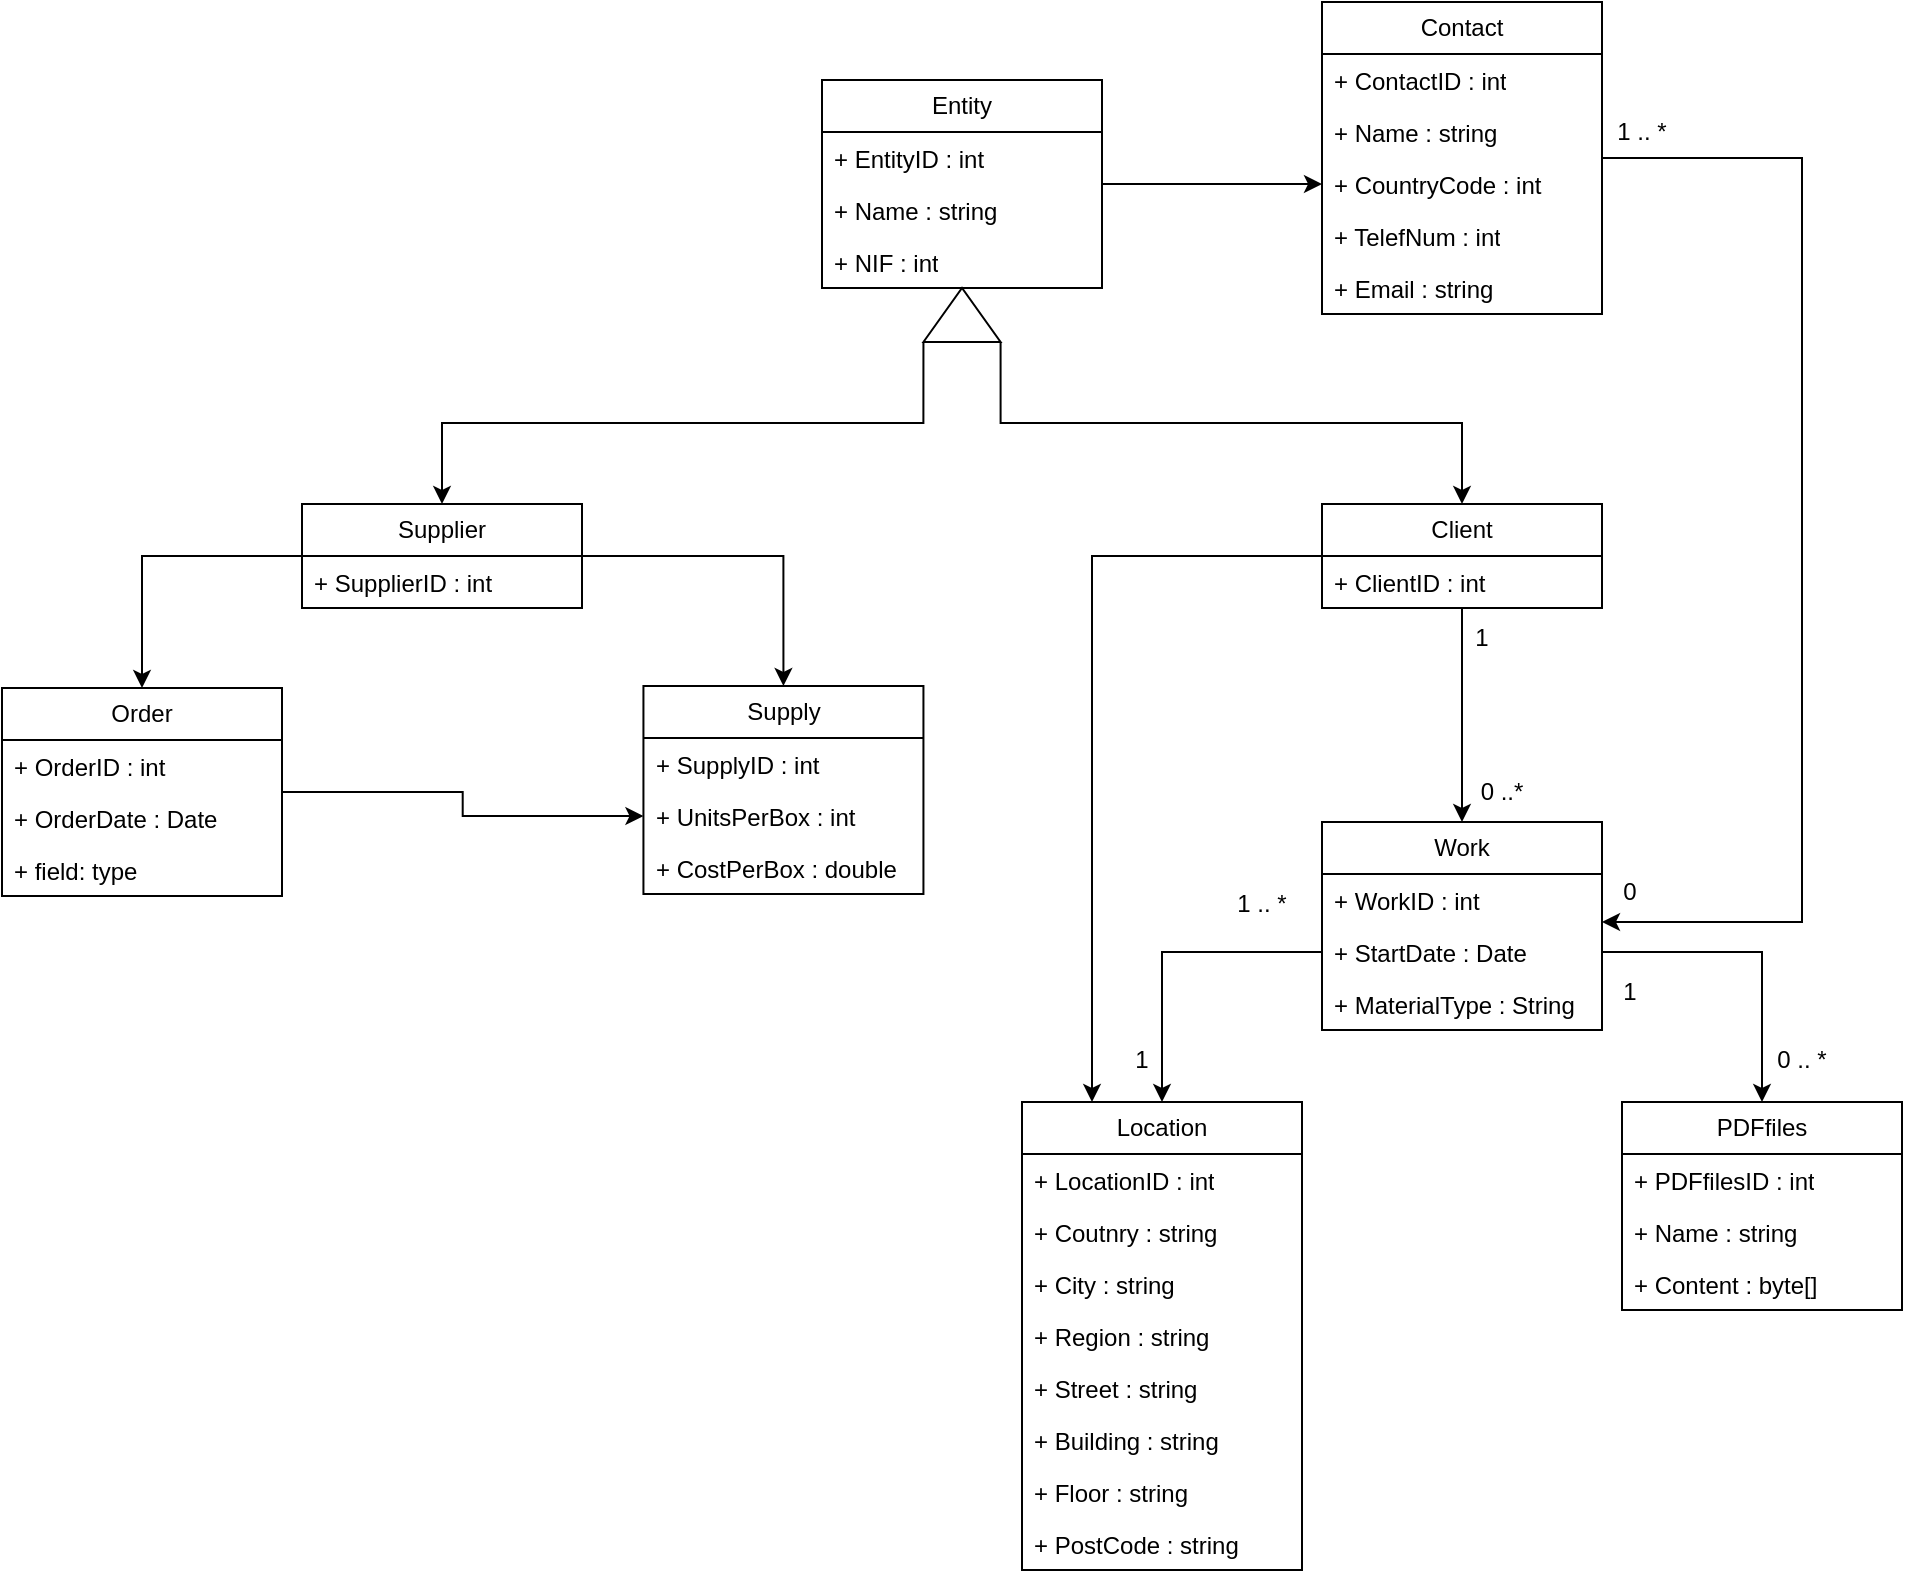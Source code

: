 <mxfile version="26.0.11">
  <diagram id="C5RBs43oDa-KdzZeNtuy" name="Page-1">
    <mxGraphModel dx="1222" dy="671" grid="1" gridSize="10" guides="1" tooltips="1" connect="1" arrows="1" fold="1" page="1" pageScale="1" pageWidth="1169" pageHeight="827" math="0" shadow="0">
      <root>
        <mxCell id="WIyWlLk6GJQsqaUBKTNV-0" />
        <mxCell id="WIyWlLk6GJQsqaUBKTNV-1" parent="WIyWlLk6GJQsqaUBKTNV-0" />
        <mxCell id="I29EygFxFEiByjkY5xdz-70" style="edgeStyle=orthogonalEdgeStyle;rounded=0;orthogonalLoop=1;jettySize=auto;html=1;" edge="1" parent="WIyWlLk6GJQsqaUBKTNV-1" source="I29EygFxFEiByjkY5xdz-0">
          <mxGeometry relative="1" as="geometry">
            <mxPoint x="880" y="480" as="targetPoint" />
            <Array as="points">
              <mxPoint x="980" y="98" />
              <mxPoint x="980" y="480" />
              <mxPoint x="880" y="480" />
            </Array>
          </mxGeometry>
        </mxCell>
        <mxCell id="I29EygFxFEiByjkY5xdz-0" value="Contact" style="swimlane;fontStyle=0;childLayout=stackLayout;horizontal=1;startSize=26;fillColor=none;horizontalStack=0;resizeParent=1;resizeParentMax=0;resizeLast=0;collapsible=1;marginBottom=0;whiteSpace=wrap;html=1;" vertex="1" parent="WIyWlLk6GJQsqaUBKTNV-1">
          <mxGeometry x="740" y="20" width="140" height="156" as="geometry" />
        </mxCell>
        <mxCell id="I29EygFxFEiByjkY5xdz-1" value="&lt;div&gt;+ ContactID : int&lt;/div&gt;&lt;div&gt;&lt;br&gt;&lt;/div&gt;" style="text;strokeColor=none;fillColor=none;align=left;verticalAlign=top;spacingLeft=4;spacingRight=4;overflow=hidden;rotatable=0;points=[[0,0.5],[1,0.5]];portConstraint=eastwest;whiteSpace=wrap;html=1;" vertex="1" parent="I29EygFxFEiByjkY5xdz-0">
          <mxGeometry y="26" width="140" height="26" as="geometry" />
        </mxCell>
        <mxCell id="I29EygFxFEiByjkY5xdz-2" value="+ Name : string" style="text;strokeColor=none;fillColor=none;align=left;verticalAlign=top;spacingLeft=4;spacingRight=4;overflow=hidden;rotatable=0;points=[[0,0.5],[1,0.5]];portConstraint=eastwest;whiteSpace=wrap;html=1;" vertex="1" parent="I29EygFxFEiByjkY5xdz-0">
          <mxGeometry y="52" width="140" height="26" as="geometry" />
        </mxCell>
        <mxCell id="I29EygFxFEiByjkY5xdz-4" value="+ CountryCode : int" style="text;strokeColor=none;fillColor=none;align=left;verticalAlign=top;spacingLeft=4;spacingRight=4;overflow=hidden;rotatable=0;points=[[0,0.5],[1,0.5]];portConstraint=eastwest;whiteSpace=wrap;html=1;" vertex="1" parent="I29EygFxFEiByjkY5xdz-0">
          <mxGeometry y="78" width="140" height="26" as="geometry" />
        </mxCell>
        <mxCell id="I29EygFxFEiByjkY5xdz-3" value="+ TelefNum : int" style="text;strokeColor=none;fillColor=none;align=left;verticalAlign=top;spacingLeft=4;spacingRight=4;overflow=hidden;rotatable=0;points=[[0,0.5],[1,0.5]];portConstraint=eastwest;whiteSpace=wrap;html=1;" vertex="1" parent="I29EygFxFEiByjkY5xdz-0">
          <mxGeometry y="104" width="140" height="26" as="geometry" />
        </mxCell>
        <mxCell id="I29EygFxFEiByjkY5xdz-5" value="+ Email : string" style="text;strokeColor=none;fillColor=none;align=left;verticalAlign=top;spacingLeft=4;spacingRight=4;overflow=hidden;rotatable=0;points=[[0,0.5],[1,0.5]];portConstraint=eastwest;whiteSpace=wrap;html=1;" vertex="1" parent="I29EygFxFEiByjkY5xdz-0">
          <mxGeometry y="130" width="140" height="26" as="geometry" />
        </mxCell>
        <mxCell id="I29EygFxFEiByjkY5xdz-6" value="Location" style="swimlane;fontStyle=0;childLayout=stackLayout;horizontal=1;startSize=26;fillColor=none;horizontalStack=0;resizeParent=1;resizeParentMax=0;resizeLast=0;collapsible=1;marginBottom=0;whiteSpace=wrap;html=1;" vertex="1" parent="WIyWlLk6GJQsqaUBKTNV-1">
          <mxGeometry x="590" y="570" width="140" height="234" as="geometry" />
        </mxCell>
        <mxCell id="I29EygFxFEiByjkY5xdz-7" value="&lt;div&gt;+ LocationID : int&lt;/div&gt;&lt;div&gt;&lt;br&gt;&lt;/div&gt;" style="text;strokeColor=none;fillColor=none;align=left;verticalAlign=top;spacingLeft=4;spacingRight=4;overflow=hidden;rotatable=0;points=[[0,0.5],[1,0.5]];portConstraint=eastwest;whiteSpace=wrap;html=1;" vertex="1" parent="I29EygFxFEiByjkY5xdz-6">
          <mxGeometry y="26" width="140" height="26" as="geometry" />
        </mxCell>
        <mxCell id="I29EygFxFEiByjkY5xdz-8" value="+ Coutnry : string" style="text;strokeColor=none;fillColor=none;align=left;verticalAlign=top;spacingLeft=4;spacingRight=4;overflow=hidden;rotatable=0;points=[[0,0.5],[1,0.5]];portConstraint=eastwest;whiteSpace=wrap;html=1;" vertex="1" parent="I29EygFxFEiByjkY5xdz-6">
          <mxGeometry y="52" width="140" height="26" as="geometry" />
        </mxCell>
        <mxCell id="I29EygFxFEiByjkY5xdz-9" value="+ City : string" style="text;strokeColor=none;fillColor=none;align=left;verticalAlign=top;spacingLeft=4;spacingRight=4;overflow=hidden;rotatable=0;points=[[0,0.5],[1,0.5]];portConstraint=eastwest;whiteSpace=wrap;html=1;" vertex="1" parent="I29EygFxFEiByjkY5xdz-6">
          <mxGeometry y="78" width="140" height="26" as="geometry" />
        </mxCell>
        <mxCell id="I29EygFxFEiByjkY5xdz-11" value="+ Region : string" style="text;strokeColor=none;fillColor=none;align=left;verticalAlign=top;spacingLeft=4;spacingRight=4;overflow=hidden;rotatable=0;points=[[0,0.5],[1,0.5]];portConstraint=eastwest;whiteSpace=wrap;html=1;" vertex="1" parent="I29EygFxFEiByjkY5xdz-6">
          <mxGeometry y="104" width="140" height="26" as="geometry" />
        </mxCell>
        <mxCell id="I29EygFxFEiByjkY5xdz-12" value="+ Street : string" style="text;strokeColor=none;fillColor=none;align=left;verticalAlign=top;spacingLeft=4;spacingRight=4;overflow=hidden;rotatable=0;points=[[0,0.5],[1,0.5]];portConstraint=eastwest;whiteSpace=wrap;html=1;" vertex="1" parent="I29EygFxFEiByjkY5xdz-6">
          <mxGeometry y="130" width="140" height="26" as="geometry" />
        </mxCell>
        <mxCell id="I29EygFxFEiByjkY5xdz-13" value="+ Building : string" style="text;strokeColor=none;fillColor=none;align=left;verticalAlign=top;spacingLeft=4;spacingRight=4;overflow=hidden;rotatable=0;points=[[0,0.5],[1,0.5]];portConstraint=eastwest;whiteSpace=wrap;html=1;" vertex="1" parent="I29EygFxFEiByjkY5xdz-6">
          <mxGeometry y="156" width="140" height="26" as="geometry" />
        </mxCell>
        <mxCell id="I29EygFxFEiByjkY5xdz-14" value="+ Floor : string" style="text;strokeColor=none;fillColor=none;align=left;verticalAlign=top;spacingLeft=4;spacingRight=4;overflow=hidden;rotatable=0;points=[[0,0.5],[1,0.5]];portConstraint=eastwest;whiteSpace=wrap;html=1;" vertex="1" parent="I29EygFxFEiByjkY5xdz-6">
          <mxGeometry y="182" width="140" height="26" as="geometry" />
        </mxCell>
        <mxCell id="I29EygFxFEiByjkY5xdz-10" value="+ PostCode : string" style="text;strokeColor=none;fillColor=none;align=left;verticalAlign=top;spacingLeft=4;spacingRight=4;overflow=hidden;rotatable=0;points=[[0,0.5],[1,0.5]];portConstraint=eastwest;whiteSpace=wrap;html=1;" vertex="1" parent="I29EygFxFEiByjkY5xdz-6">
          <mxGeometry y="208" width="140" height="26" as="geometry" />
        </mxCell>
        <mxCell id="I29EygFxFEiByjkY5xdz-15" value="PDFfiles" style="swimlane;fontStyle=0;childLayout=stackLayout;horizontal=1;startSize=26;fillColor=none;horizontalStack=0;resizeParent=1;resizeParentMax=0;resizeLast=0;collapsible=1;marginBottom=0;whiteSpace=wrap;html=1;" vertex="1" parent="WIyWlLk6GJQsqaUBKTNV-1">
          <mxGeometry x="890" y="570" width="140" height="104" as="geometry" />
        </mxCell>
        <mxCell id="I29EygFxFEiByjkY5xdz-16" value="+ PDFfilesID : int" style="text;strokeColor=none;fillColor=none;align=left;verticalAlign=top;spacingLeft=4;spacingRight=4;overflow=hidden;rotatable=0;points=[[0,0.5],[1,0.5]];portConstraint=eastwest;whiteSpace=wrap;html=1;" vertex="1" parent="I29EygFxFEiByjkY5xdz-15">
          <mxGeometry y="26" width="140" height="26" as="geometry" />
        </mxCell>
        <mxCell id="I29EygFxFEiByjkY5xdz-17" value="+ Name : string" style="text;strokeColor=none;fillColor=none;align=left;verticalAlign=top;spacingLeft=4;spacingRight=4;overflow=hidden;rotatable=0;points=[[0,0.5],[1,0.5]];portConstraint=eastwest;whiteSpace=wrap;html=1;" vertex="1" parent="I29EygFxFEiByjkY5xdz-15">
          <mxGeometry y="52" width="140" height="26" as="geometry" />
        </mxCell>
        <mxCell id="I29EygFxFEiByjkY5xdz-18" value="+ Content : byte[]" style="text;strokeColor=none;fillColor=none;align=left;verticalAlign=top;spacingLeft=4;spacingRight=4;overflow=hidden;rotatable=0;points=[[0,0.5],[1,0.5]];portConstraint=eastwest;whiteSpace=wrap;html=1;" vertex="1" parent="I29EygFxFEiByjkY5xdz-15">
          <mxGeometry y="78" width="140" height="26" as="geometry" />
        </mxCell>
        <mxCell id="I29EygFxFEiByjkY5xdz-19" value="Work" style="swimlane;fontStyle=0;childLayout=stackLayout;horizontal=1;startSize=26;fillColor=none;horizontalStack=0;resizeParent=1;resizeParentMax=0;resizeLast=0;collapsible=1;marginBottom=0;whiteSpace=wrap;html=1;" vertex="1" parent="WIyWlLk6GJQsqaUBKTNV-1">
          <mxGeometry x="740" y="430" width="140" height="104" as="geometry" />
        </mxCell>
        <mxCell id="I29EygFxFEiByjkY5xdz-20" value="&lt;div&gt;+ WorkID : int&lt;/div&gt;&lt;div&gt;&lt;br&gt;&lt;/div&gt;" style="text;strokeColor=none;fillColor=none;align=left;verticalAlign=top;spacingLeft=4;spacingRight=4;overflow=hidden;rotatable=0;points=[[0,0.5],[1,0.5]];portConstraint=eastwest;whiteSpace=wrap;html=1;" vertex="1" parent="I29EygFxFEiByjkY5xdz-19">
          <mxGeometry y="26" width="140" height="26" as="geometry" />
        </mxCell>
        <mxCell id="I29EygFxFEiByjkY5xdz-21" value="+ StartDate : Date" style="text;strokeColor=none;fillColor=none;align=left;verticalAlign=top;spacingLeft=4;spacingRight=4;overflow=hidden;rotatable=0;points=[[0,0.5],[1,0.5]];portConstraint=eastwest;whiteSpace=wrap;html=1;" vertex="1" parent="I29EygFxFEiByjkY5xdz-19">
          <mxGeometry y="52" width="140" height="26" as="geometry" />
        </mxCell>
        <mxCell id="I29EygFxFEiByjkY5xdz-22" value="+ MaterialType : String" style="text;strokeColor=none;fillColor=none;align=left;verticalAlign=top;spacingLeft=4;spacingRight=4;overflow=hidden;rotatable=0;points=[[0,0.5],[1,0.5]];portConstraint=eastwest;whiteSpace=wrap;html=1;" vertex="1" parent="I29EygFxFEiByjkY5xdz-19">
          <mxGeometry y="78" width="140" height="26" as="geometry" />
        </mxCell>
        <mxCell id="I29EygFxFEiByjkY5xdz-26" style="edgeStyle=orthogonalEdgeStyle;rounded=0;orthogonalLoop=1;jettySize=auto;html=1;exitX=0;exitY=0.5;exitDx=0;exitDy=0;entryX=0.5;entryY=0;entryDx=0;entryDy=0;" edge="1" parent="WIyWlLk6GJQsqaUBKTNV-1" source="I29EygFxFEiByjkY5xdz-21" target="I29EygFxFEiByjkY5xdz-6">
          <mxGeometry relative="1" as="geometry" />
        </mxCell>
        <mxCell id="I29EygFxFEiByjkY5xdz-27" style="edgeStyle=orthogonalEdgeStyle;rounded=0;orthogonalLoop=1;jettySize=auto;html=1;exitX=1;exitY=0.5;exitDx=0;exitDy=0;entryX=0.5;entryY=0;entryDx=0;entryDy=0;" edge="1" parent="WIyWlLk6GJQsqaUBKTNV-1" source="I29EygFxFEiByjkY5xdz-21" target="I29EygFxFEiByjkY5xdz-15">
          <mxGeometry relative="1" as="geometry" />
        </mxCell>
        <mxCell id="I29EygFxFEiByjkY5xdz-29" value="1" style="text;strokeColor=none;align=center;fillColor=none;html=1;verticalAlign=middle;whiteSpace=wrap;rounded=0;" vertex="1" parent="WIyWlLk6GJQsqaUBKTNV-1">
          <mxGeometry x="620" y="534" width="60" height="30" as="geometry" />
        </mxCell>
        <mxCell id="I29EygFxFEiByjkY5xdz-30" value="1 .. *" style="text;strokeColor=none;align=center;fillColor=none;html=1;verticalAlign=middle;whiteSpace=wrap;rounded=0;" vertex="1" parent="WIyWlLk6GJQsqaUBKTNV-1">
          <mxGeometry x="680" y="456" width="60" height="30" as="geometry" />
        </mxCell>
        <mxCell id="I29EygFxFEiByjkY5xdz-31" value="0 .. *" style="text;strokeColor=none;align=center;fillColor=none;html=1;verticalAlign=middle;whiteSpace=wrap;rounded=0;" vertex="1" parent="WIyWlLk6GJQsqaUBKTNV-1">
          <mxGeometry x="950" y="534" width="60" height="30" as="geometry" />
        </mxCell>
        <mxCell id="I29EygFxFEiByjkY5xdz-32" value="1" style="text;strokeColor=none;align=center;fillColor=none;html=1;verticalAlign=middle;whiteSpace=wrap;rounded=0;" vertex="1" parent="WIyWlLk6GJQsqaUBKTNV-1">
          <mxGeometry x="864" y="500" width="60" height="30" as="geometry" />
        </mxCell>
        <mxCell id="I29EygFxFEiByjkY5xdz-47" style="edgeStyle=orthogonalEdgeStyle;rounded=0;orthogonalLoop=1;jettySize=auto;html=1;entryX=0.5;entryY=0;entryDx=0;entryDy=0;" edge="1" parent="WIyWlLk6GJQsqaUBKTNV-1" source="I29EygFxFEiByjkY5xdz-33" target="I29EygFxFEiByjkY5xdz-19">
          <mxGeometry relative="1" as="geometry" />
        </mxCell>
        <mxCell id="I29EygFxFEiByjkY5xdz-67" style="edgeStyle=orthogonalEdgeStyle;rounded=0;orthogonalLoop=1;jettySize=auto;html=1;entryX=0.25;entryY=0;entryDx=0;entryDy=0;" edge="1" parent="WIyWlLk6GJQsqaUBKTNV-1" source="I29EygFxFEiByjkY5xdz-33" target="I29EygFxFEiByjkY5xdz-6">
          <mxGeometry relative="1" as="geometry" />
        </mxCell>
        <mxCell id="I29EygFxFEiByjkY5xdz-33" value="Client" style="swimlane;fontStyle=0;childLayout=stackLayout;horizontal=1;startSize=26;fillColor=none;horizontalStack=0;resizeParent=1;resizeParentMax=0;resizeLast=0;collapsible=1;marginBottom=0;whiteSpace=wrap;html=1;" vertex="1" parent="WIyWlLk6GJQsqaUBKTNV-1">
          <mxGeometry x="740" y="271" width="140" height="52" as="geometry" />
        </mxCell>
        <mxCell id="I29EygFxFEiByjkY5xdz-34" value="+ ClientID : int" style="text;strokeColor=none;fillColor=none;align=left;verticalAlign=top;spacingLeft=4;spacingRight=4;overflow=hidden;rotatable=0;points=[[0,0.5],[1,0.5]];portConstraint=eastwest;whiteSpace=wrap;html=1;" vertex="1" parent="I29EygFxFEiByjkY5xdz-33">
          <mxGeometry y="26" width="140" height="26" as="geometry" />
        </mxCell>
        <mxCell id="I29EygFxFEiByjkY5xdz-50" value="1" style="text;strokeColor=none;align=center;fillColor=none;html=1;verticalAlign=middle;whiteSpace=wrap;rounded=0;" vertex="1" parent="WIyWlLk6GJQsqaUBKTNV-1">
          <mxGeometry x="790" y="323" width="60" height="30" as="geometry" />
        </mxCell>
        <mxCell id="I29EygFxFEiByjkY5xdz-51" value="0 ..*" style="text;strokeColor=none;align=center;fillColor=none;html=1;verticalAlign=middle;whiteSpace=wrap;rounded=0;" vertex="1" parent="WIyWlLk6GJQsqaUBKTNV-1">
          <mxGeometry x="800" y="400" width="60" height="30" as="geometry" />
        </mxCell>
        <mxCell id="I29EygFxFEiByjkY5xdz-54" value="0" style="text;strokeColor=none;align=center;fillColor=none;html=1;verticalAlign=middle;whiteSpace=wrap;rounded=0;" vertex="1" parent="WIyWlLk6GJQsqaUBKTNV-1">
          <mxGeometry x="864" y="450" width="60" height="30" as="geometry" />
        </mxCell>
        <mxCell id="I29EygFxFEiByjkY5xdz-90" style="edgeStyle=orthogonalEdgeStyle;rounded=0;orthogonalLoop=1;jettySize=auto;html=1;entryX=0.5;entryY=0;entryDx=0;entryDy=0;" edge="1" parent="WIyWlLk6GJQsqaUBKTNV-1" source="I29EygFxFEiByjkY5xdz-56" target="I29EygFxFEiByjkY5xdz-76">
          <mxGeometry relative="1" as="geometry" />
        </mxCell>
        <mxCell id="I29EygFxFEiByjkY5xdz-95" style="edgeStyle=orthogonalEdgeStyle;rounded=0;orthogonalLoop=1;jettySize=auto;html=1;entryX=0.5;entryY=0;entryDx=0;entryDy=0;" edge="1" parent="WIyWlLk6GJQsqaUBKTNV-1" source="I29EygFxFEiByjkY5xdz-56" target="I29EygFxFEiByjkY5xdz-80">
          <mxGeometry relative="1" as="geometry" />
        </mxCell>
        <mxCell id="I29EygFxFEiByjkY5xdz-56" value="Supplier" style="swimlane;fontStyle=0;childLayout=stackLayout;horizontal=1;startSize=26;fillColor=none;horizontalStack=0;resizeParent=1;resizeParentMax=0;resizeLast=0;collapsible=1;marginBottom=0;whiteSpace=wrap;html=1;" vertex="1" parent="WIyWlLk6GJQsqaUBKTNV-1">
          <mxGeometry x="230" y="271" width="140" height="52" as="geometry" />
        </mxCell>
        <mxCell id="I29EygFxFEiByjkY5xdz-57" value="+ SupplierID : int" style="text;strokeColor=none;fillColor=none;align=left;verticalAlign=top;spacingLeft=4;spacingRight=4;overflow=hidden;rotatable=0;points=[[0,0.5],[1,0.5]];portConstraint=eastwest;whiteSpace=wrap;html=1;" vertex="1" parent="I29EygFxFEiByjkY5xdz-56">
          <mxGeometry y="26" width="140" height="26" as="geometry" />
        </mxCell>
        <mxCell id="I29EygFxFEiByjkY5xdz-68" style="edgeStyle=orthogonalEdgeStyle;rounded=0;orthogonalLoop=1;jettySize=auto;html=1;entryX=0;entryY=0.5;entryDx=0;entryDy=0;" edge="1" parent="WIyWlLk6GJQsqaUBKTNV-1" source="I29EygFxFEiByjkY5xdz-61" target="I29EygFxFEiByjkY5xdz-4">
          <mxGeometry relative="1" as="geometry" />
        </mxCell>
        <mxCell id="I29EygFxFEiByjkY5xdz-61" value="Entity" style="swimlane;fontStyle=0;childLayout=stackLayout;horizontal=1;startSize=26;fillColor=none;horizontalStack=0;resizeParent=1;resizeParentMax=0;resizeLast=0;collapsible=1;marginBottom=0;whiteSpace=wrap;html=1;" vertex="1" parent="WIyWlLk6GJQsqaUBKTNV-1">
          <mxGeometry x="490" y="59" width="140" height="104" as="geometry" />
        </mxCell>
        <mxCell id="I29EygFxFEiByjkY5xdz-62" value="+ EntityID : int" style="text;strokeColor=none;fillColor=none;align=left;verticalAlign=top;spacingLeft=4;spacingRight=4;overflow=hidden;rotatable=0;points=[[0,0.5],[1,0.5]];portConstraint=eastwest;whiteSpace=wrap;html=1;" vertex="1" parent="I29EygFxFEiByjkY5xdz-61">
          <mxGeometry y="26" width="140" height="26" as="geometry" />
        </mxCell>
        <mxCell id="I29EygFxFEiByjkY5xdz-65" value="+ Name : string" style="text;strokeColor=none;fillColor=none;align=left;verticalAlign=top;spacingLeft=4;spacingRight=4;overflow=hidden;rotatable=0;points=[[0,0.5],[1,0.5]];portConstraint=eastwest;whiteSpace=wrap;html=1;" vertex="1" parent="I29EygFxFEiByjkY5xdz-61">
          <mxGeometry y="52" width="140" height="26" as="geometry" />
        </mxCell>
        <mxCell id="I29EygFxFEiByjkY5xdz-64" value="+ NIF : int" style="text;strokeColor=none;fillColor=none;align=left;verticalAlign=top;spacingLeft=4;spacingRight=4;overflow=hidden;rotatable=0;points=[[0,0.5],[1,0.5]];portConstraint=eastwest;whiteSpace=wrap;html=1;" vertex="1" parent="I29EygFxFEiByjkY5xdz-61">
          <mxGeometry y="78" width="140" height="26" as="geometry" />
        </mxCell>
        <mxCell id="I29EygFxFEiByjkY5xdz-71" value="1 .. *" style="text;strokeColor=none;align=center;fillColor=none;html=1;verticalAlign=middle;whiteSpace=wrap;rounded=0;" vertex="1" parent="WIyWlLk6GJQsqaUBKTNV-1">
          <mxGeometry x="870" y="70" width="60" height="30" as="geometry" />
        </mxCell>
        <mxCell id="I29EygFxFEiByjkY5xdz-74" style="edgeStyle=orthogonalEdgeStyle;rounded=0;orthogonalLoop=1;jettySize=auto;html=1;exitX=1;exitY=1;exitDx=0;exitDy=0;exitPerimeter=0;entryX=0.5;entryY=0;entryDx=0;entryDy=0;" edge="1" parent="WIyWlLk6GJQsqaUBKTNV-1" source="I29EygFxFEiByjkY5xdz-73" target="I29EygFxFEiByjkY5xdz-33">
          <mxGeometry relative="1" as="geometry" />
        </mxCell>
        <mxCell id="I29EygFxFEiByjkY5xdz-75" style="edgeStyle=orthogonalEdgeStyle;rounded=0;orthogonalLoop=1;jettySize=auto;html=1;exitX=0;exitY=1;exitDx=0;exitDy=0;exitPerimeter=0;entryX=0.5;entryY=0;entryDx=0;entryDy=0;" edge="1" parent="WIyWlLk6GJQsqaUBKTNV-1" source="I29EygFxFEiByjkY5xdz-73" target="I29EygFxFEiByjkY5xdz-56">
          <mxGeometry relative="1" as="geometry" />
        </mxCell>
        <mxCell id="I29EygFxFEiByjkY5xdz-73" value="" style="verticalLabelPosition=bottom;verticalAlign=top;html=1;shape=mxgraph.basic.acute_triangle;dx=0.5;" vertex="1" parent="WIyWlLk6GJQsqaUBKTNV-1">
          <mxGeometry x="540.72" y="163" width="38.57" height="27" as="geometry" />
        </mxCell>
        <mxCell id="I29EygFxFEiByjkY5xdz-76" value="Supply" style="swimlane;fontStyle=0;childLayout=stackLayout;horizontal=1;startSize=26;fillColor=none;horizontalStack=0;resizeParent=1;resizeParentMax=0;resizeLast=0;collapsible=1;marginBottom=0;whiteSpace=wrap;html=1;" vertex="1" parent="WIyWlLk6GJQsqaUBKTNV-1">
          <mxGeometry x="400.72" y="362" width="140" height="104" as="geometry" />
        </mxCell>
        <mxCell id="I29EygFxFEiByjkY5xdz-77" value="+ SupplyID : int" style="text;strokeColor=none;fillColor=none;align=left;verticalAlign=top;spacingLeft=4;spacingRight=4;overflow=hidden;rotatable=0;points=[[0,0.5],[1,0.5]];portConstraint=eastwest;whiteSpace=wrap;html=1;" vertex="1" parent="I29EygFxFEiByjkY5xdz-76">
          <mxGeometry y="26" width="140" height="26" as="geometry" />
        </mxCell>
        <mxCell id="I29EygFxFEiByjkY5xdz-78" value="+ UnitsPerBox : int" style="text;strokeColor=none;fillColor=none;align=left;verticalAlign=top;spacingLeft=4;spacingRight=4;overflow=hidden;rotatable=0;points=[[0,0.5],[1,0.5]];portConstraint=eastwest;whiteSpace=wrap;html=1;" vertex="1" parent="I29EygFxFEiByjkY5xdz-76">
          <mxGeometry y="52" width="140" height="26" as="geometry" />
        </mxCell>
        <mxCell id="I29EygFxFEiByjkY5xdz-79" value="+ CostPerBox : double" style="text;strokeColor=none;fillColor=none;align=left;verticalAlign=top;spacingLeft=4;spacingRight=4;overflow=hidden;rotatable=0;points=[[0,0.5],[1,0.5]];portConstraint=eastwest;whiteSpace=wrap;html=1;" vertex="1" parent="I29EygFxFEiByjkY5xdz-76">
          <mxGeometry y="78" width="140" height="26" as="geometry" />
        </mxCell>
        <mxCell id="I29EygFxFEiByjkY5xdz-96" style="edgeStyle=orthogonalEdgeStyle;rounded=0;orthogonalLoop=1;jettySize=auto;html=1;entryX=0;entryY=0.5;entryDx=0;entryDy=0;" edge="1" parent="WIyWlLk6GJQsqaUBKTNV-1" source="I29EygFxFEiByjkY5xdz-80" target="I29EygFxFEiByjkY5xdz-78">
          <mxGeometry relative="1" as="geometry" />
        </mxCell>
        <mxCell id="I29EygFxFEiByjkY5xdz-80" value="Order" style="swimlane;fontStyle=0;childLayout=stackLayout;horizontal=1;startSize=26;fillColor=none;horizontalStack=0;resizeParent=1;resizeParentMax=0;resizeLast=0;collapsible=1;marginBottom=0;whiteSpace=wrap;html=1;" vertex="1" parent="WIyWlLk6GJQsqaUBKTNV-1">
          <mxGeometry x="80" y="363" width="140" height="104" as="geometry" />
        </mxCell>
        <mxCell id="I29EygFxFEiByjkY5xdz-81" value="&lt;div&gt;+ OrderID : int&lt;/div&gt;" style="text;strokeColor=none;fillColor=none;align=left;verticalAlign=top;spacingLeft=4;spacingRight=4;overflow=hidden;rotatable=0;points=[[0,0.5],[1,0.5]];portConstraint=eastwest;whiteSpace=wrap;html=1;" vertex="1" parent="I29EygFxFEiByjkY5xdz-80">
          <mxGeometry y="26" width="140" height="26" as="geometry" />
        </mxCell>
        <mxCell id="I29EygFxFEiByjkY5xdz-82" value="+ OrderDate : Date" style="text;strokeColor=none;fillColor=none;align=left;verticalAlign=top;spacingLeft=4;spacingRight=4;overflow=hidden;rotatable=0;points=[[0,0.5],[1,0.5]];portConstraint=eastwest;whiteSpace=wrap;html=1;" vertex="1" parent="I29EygFxFEiByjkY5xdz-80">
          <mxGeometry y="52" width="140" height="26" as="geometry" />
        </mxCell>
        <mxCell id="I29EygFxFEiByjkY5xdz-83" value="+ field: type" style="text;strokeColor=none;fillColor=none;align=left;verticalAlign=top;spacingLeft=4;spacingRight=4;overflow=hidden;rotatable=0;points=[[0,0.5],[1,0.5]];portConstraint=eastwest;whiteSpace=wrap;html=1;" vertex="1" parent="I29EygFxFEiByjkY5xdz-80">
          <mxGeometry y="78" width="140" height="26" as="geometry" />
        </mxCell>
      </root>
    </mxGraphModel>
  </diagram>
</mxfile>
